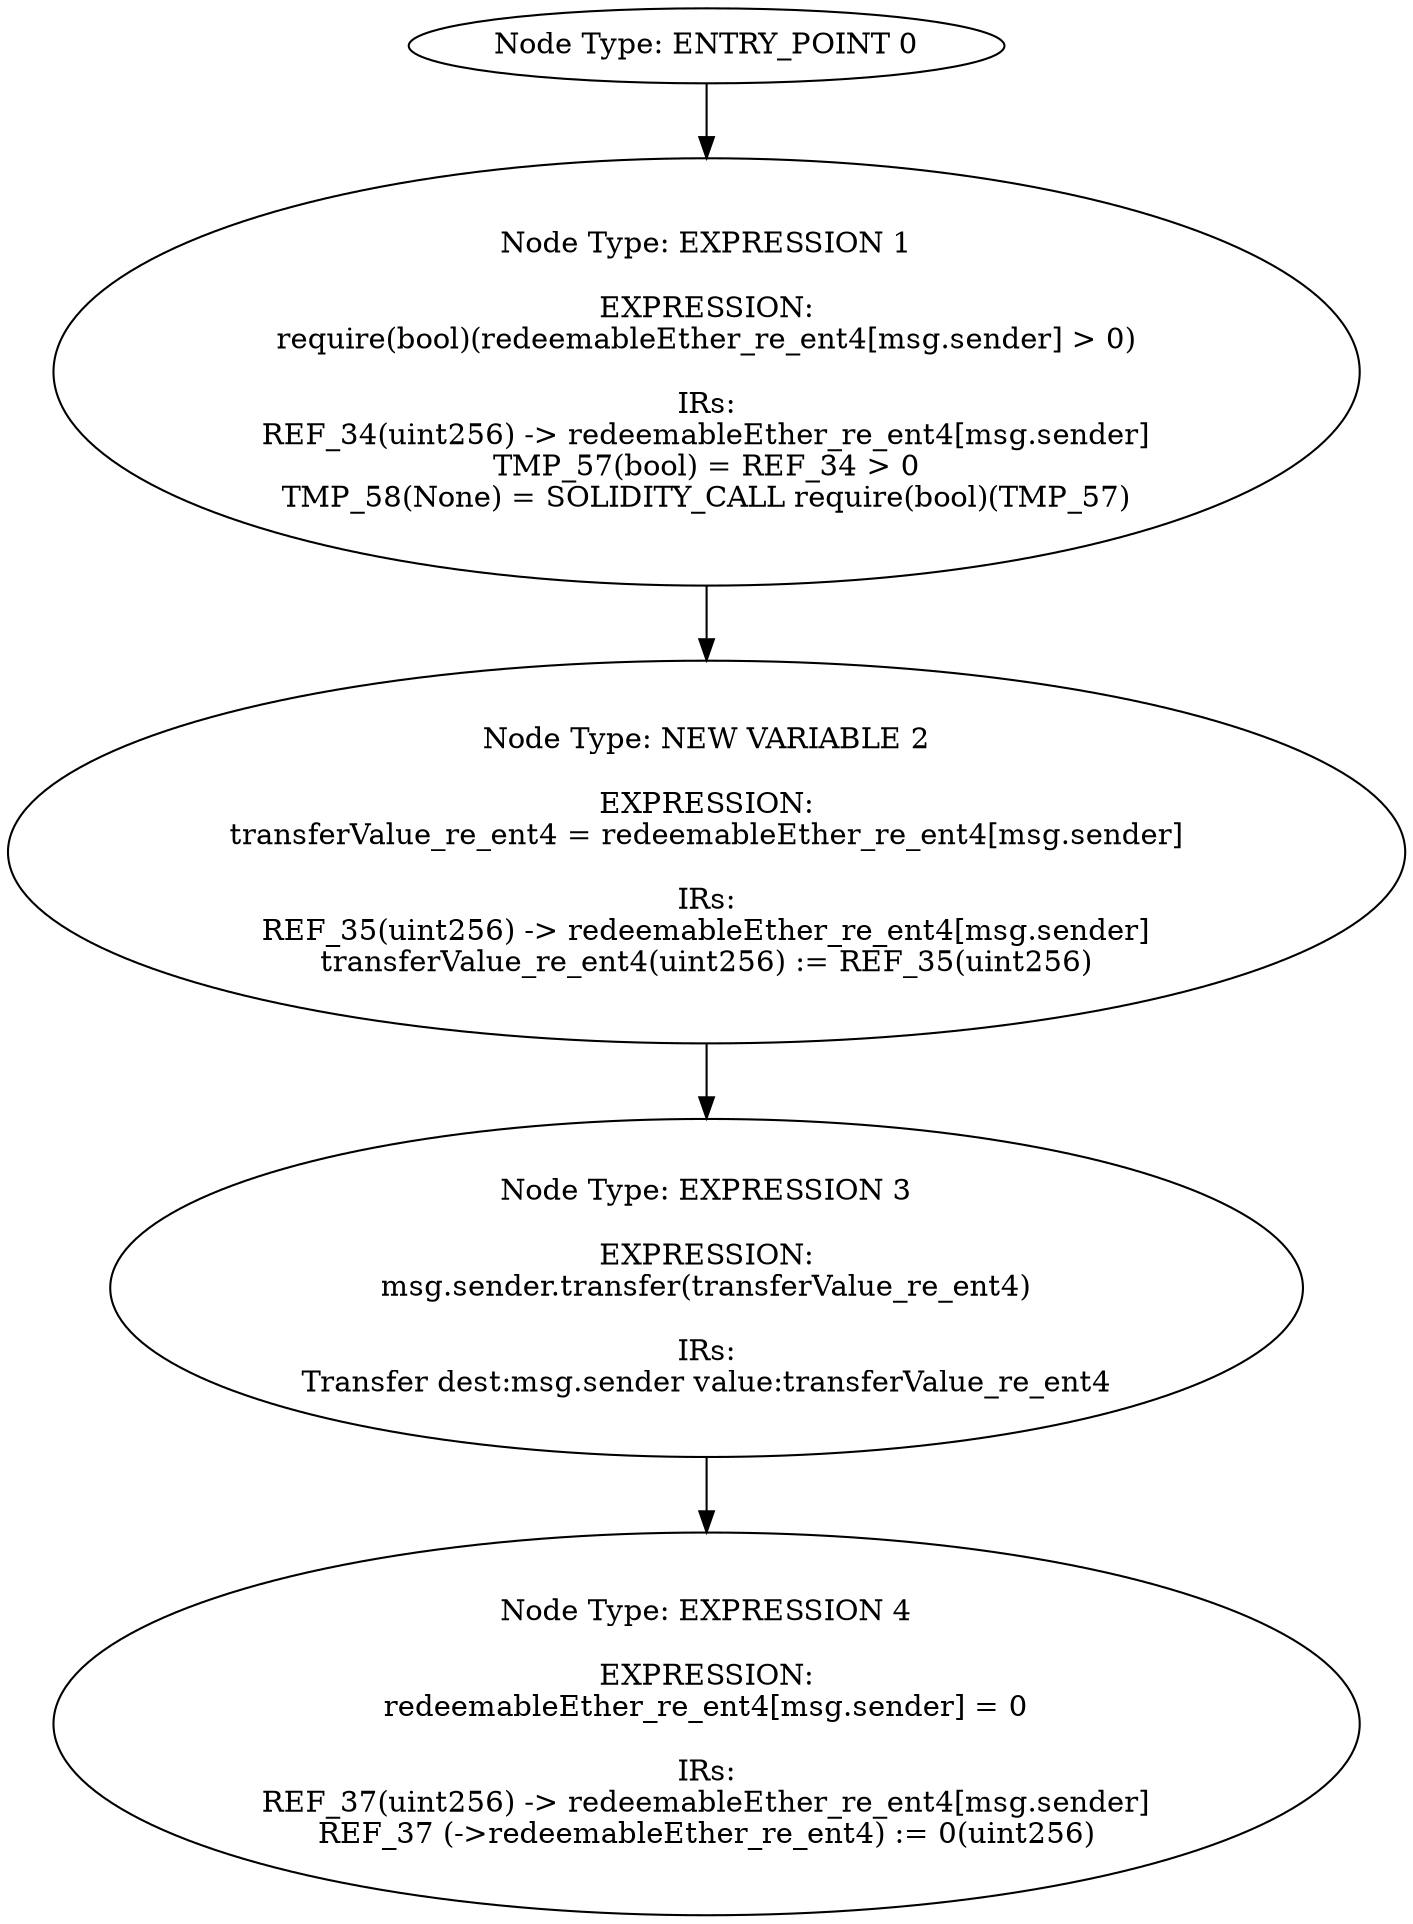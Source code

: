 digraph{
0[label="Node Type: ENTRY_POINT 0
"];
0->1;
1[label="Node Type: EXPRESSION 1

EXPRESSION:
require(bool)(redeemableEther_re_ent4[msg.sender] > 0)

IRs:
REF_34(uint256) -> redeemableEther_re_ent4[msg.sender]
TMP_57(bool) = REF_34 > 0
TMP_58(None) = SOLIDITY_CALL require(bool)(TMP_57)"];
1->2;
2[label="Node Type: NEW VARIABLE 2

EXPRESSION:
transferValue_re_ent4 = redeemableEther_re_ent4[msg.sender]

IRs:
REF_35(uint256) -> redeemableEther_re_ent4[msg.sender]
transferValue_re_ent4(uint256) := REF_35(uint256)"];
2->3;
3[label="Node Type: EXPRESSION 3

EXPRESSION:
msg.sender.transfer(transferValue_re_ent4)

IRs:
Transfer dest:msg.sender value:transferValue_re_ent4"];
3->4;
4[label="Node Type: EXPRESSION 4

EXPRESSION:
redeemableEther_re_ent4[msg.sender] = 0

IRs:
REF_37(uint256) -> redeemableEther_re_ent4[msg.sender]
REF_37 (->redeemableEther_re_ent4) := 0(uint256)"];
}
